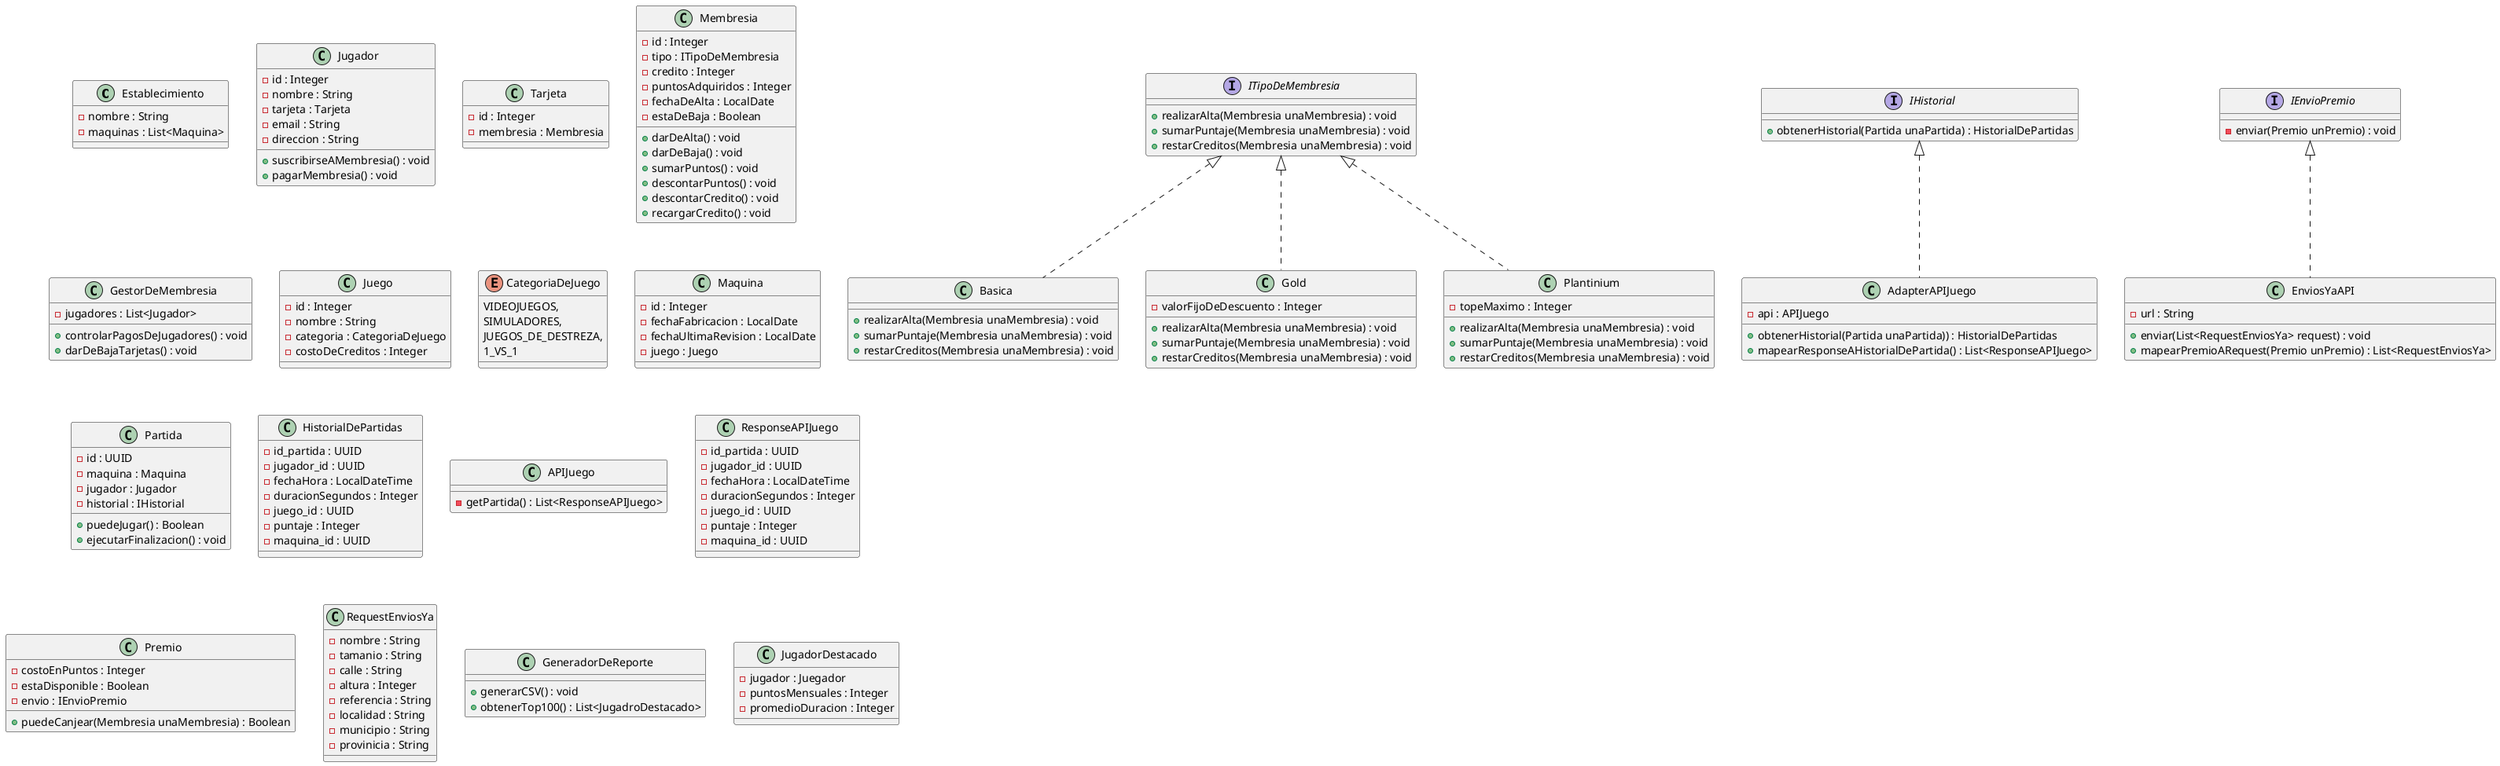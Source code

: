 @startuml

class Establecimiento {
    - nombre : String
    - maquinas : List<Maquina>
}

class Jugador {
    - id : Integer
    - nombre : String
    - tarjeta : Tarjeta
    - email : String
    - direccion : String

    + suscribirseAMembresia() : void
    + pagarMembresia() : void
}

class Tarjeta {
    - id : Integer
    - membresia : Membresia
}

class Membresia {
    - id : Integer
    - tipo : ITipoDeMembresia
    - credito : Integer
    - puntosAdquiridos : Integer
    - fechaDeAlta : LocalDate
    - estaDeBaja : Boolean

    + darDeAlta() : void
    + darDeBaja() : void
    + sumarPuntos() : void
    + descontarPuntos() : void
    + descontarCredito() : void
    + recargarCredito() : void
}

interface ITipoDeMembresia {
    + realizarAlta(Membresia unaMembresia) : void
    + sumarPuntaje(Membresia unaMembresia) : void
    + restarCreditos(Membresia unaMembresia) : void
}

class Basica implements ITipoDeMembresia {
    + realizarAlta(Membresia unaMembresia) : void
    + sumarPuntaje(Membresia unaMembresia) : void
    + restarCreditos(Membresia unaMembresia) : void
}

class Gold implements ITipoDeMembresia {
    - valorFijoDeDescuento : Integer

    + realizarAlta(Membresia unaMembresia) : void
    + sumarPuntaje(Membresia unaMembresia) : void
    + restarCreditos(Membresia unaMembresia) : void
}

class Plantinium implements ITipoDeMembresia {
    - topeMaximo : Integer

    + realizarAlta(Membresia unaMembresia) : void
    + sumarPuntaje(Membresia unaMembresia) : void
    + restarCreditos(Membresia unaMembresia) : void
}

class GestorDeMembresia {
    - jugadores : List<Jugador>

    + controlarPagosDeJugadores() : void
    + darDeBajaTarjetas() : void
}

class Juego {
    - id : Integer
    - nombre : String
    - categoria : CategoriaDeJuego
    - costoDeCreditos : Integer
}

enum CategoriaDeJuego {
    VIDEOJUEGOS,
    SIMULADORES,
    JUEGOS_DE_DESTREZA,
    1_VS_1
}

class Maquina {
    - id : Integer
    - fechaFabricacion : LocalDate
    - fechaUltimaRevision : LocalDate
    - juego : Juego
}

class Partida {
    - id : UUID
    - maquina : Maquina
    - jugador : Jugador
    - historial : IHistorial

    + puedeJugar() : Boolean
    + ejecutarFinalizacion() : void
}

class HistorialDePartidas {
    - id_partida : UUID
    - jugador_id : UUID
    - fechaHora : LocalDateTime
    - duracionSegundos : Integer
    - juego_id : UUID
    - puntaje : Integer
    - maquina_id : UUID
}

interface IHistorial {
    + obtenerHistorial(Partida unaPartida) : HistorialDePartidas
}

class AdapterAPIJuego implements IHistorial {
    - api : APIJuego

    + obtenerHistorial(Partida unaPartida)) : HistorialDePartidas
    + mapearResponseAHistorialDePartida() : List<ResponseAPIJuego>
}

class APIJuego {
    - getPartida() : List<ResponseAPIJuego>
}

class ResponseAPIJuego {
    - id_partida : UUID
    - jugador_id : UUID
    - fechaHora : LocalDateTime
    - duracionSegundos : Integer
    - juego_id : UUID
    - puntaje : Integer
    - maquina_id : UUID
}

class Premio {
    - costoEnPuntos : Integer
    - estaDisponible : Boolean
    - envio : IEnvioPremio

    + puedeCanjear(Membresia unaMembresia) : Boolean
}

interface IEnvioPremio {
    - enviar(Premio unPremio) : void
}

class EnviosYaAPI implements IEnvioPremio {
    - url : String

    + enviar(List<RequestEnviosYa> request) : void
    + mapearPremioARequest(Premio unPremio) : List<RequestEnviosYa>
}

class RequestEnviosYa {
    - nombre : String
    - tamanio : String
    - calle : String
    - altura : Integer
    - referencia : String
    - localidad : String
    - municipio : String
    - provinicia : String
}

class GeneradorDeReporte {
    + generarCSV() : void
    + obtenerTop100() : List<JugadroDestacado>
}

class JugadorDestacado {
    - jugador : Juegador
    - puntosMensuales : Integer
    - promedioDuracion : Integer
}

@enduml